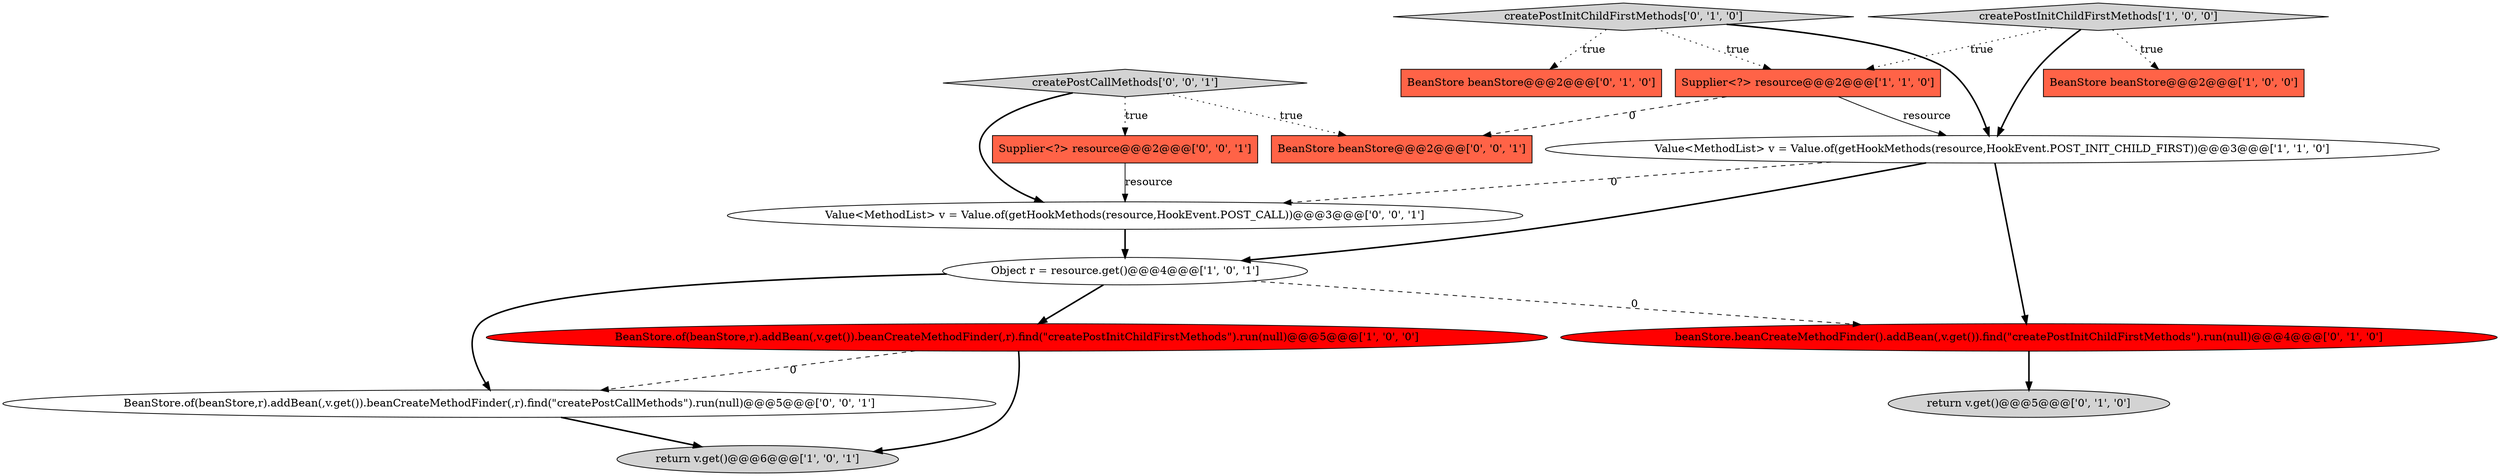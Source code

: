 digraph {
10 [style = filled, label = "createPostInitChildFirstMethods['0', '1', '0']", fillcolor = lightgray, shape = diamond image = "AAA0AAABBB2BBB"];
11 [style = filled, label = "createPostCallMethods['0', '0', '1']", fillcolor = lightgray, shape = diamond image = "AAA0AAABBB3BBB"];
2 [style = filled, label = "BeanStore.of(beanStore,r).addBean(,v.get()).beanCreateMethodFinder(,r).find(\"createPostInitChildFirstMethods\").run(null)@@@5@@@['1', '0', '0']", fillcolor = red, shape = ellipse image = "AAA1AAABBB1BBB"];
15 [style = filled, label = "BeanStore beanStore@@@2@@@['0', '0', '1']", fillcolor = tomato, shape = box image = "AAA0AAABBB3BBB"];
4 [style = filled, label = "createPostInitChildFirstMethods['1', '0', '0']", fillcolor = lightgray, shape = diamond image = "AAA0AAABBB1BBB"];
3 [style = filled, label = "return v.get()@@@6@@@['1', '0', '1']", fillcolor = lightgray, shape = ellipse image = "AAA0AAABBB1BBB"];
13 [style = filled, label = "BeanStore.of(beanStore,r).addBean(,v.get()).beanCreateMethodFinder(,r).find(\"createPostCallMethods\").run(null)@@@5@@@['0', '0', '1']", fillcolor = white, shape = ellipse image = "AAA0AAABBB3BBB"];
12 [style = filled, label = "Value<MethodList> v = Value.of(getHookMethods(resource,HookEvent.POST_CALL))@@@3@@@['0', '0', '1']", fillcolor = white, shape = ellipse image = "AAA0AAABBB3BBB"];
14 [style = filled, label = "Supplier<?> resource@@@2@@@['0', '0', '1']", fillcolor = tomato, shape = box image = "AAA0AAABBB3BBB"];
5 [style = filled, label = "Object r = resource.get()@@@4@@@['1', '0', '1']", fillcolor = white, shape = ellipse image = "AAA0AAABBB1BBB"];
7 [style = filled, label = "BeanStore beanStore@@@2@@@['0', '1', '0']", fillcolor = tomato, shape = box image = "AAA0AAABBB2BBB"];
8 [style = filled, label = "return v.get()@@@5@@@['0', '1', '0']", fillcolor = lightgray, shape = ellipse image = "AAA0AAABBB2BBB"];
9 [style = filled, label = "beanStore.beanCreateMethodFinder().addBean(,v.get()).find(\"createPostInitChildFirstMethods\").run(null)@@@4@@@['0', '1', '0']", fillcolor = red, shape = ellipse image = "AAA1AAABBB2BBB"];
6 [style = filled, label = "Supplier<?> resource@@@2@@@['1', '1', '0']", fillcolor = tomato, shape = box image = "AAA0AAABBB1BBB"];
0 [style = filled, label = "BeanStore beanStore@@@2@@@['1', '0', '0']", fillcolor = tomato, shape = box image = "AAA0AAABBB1BBB"];
1 [style = filled, label = "Value<MethodList> v = Value.of(getHookMethods(resource,HookEvent.POST_INIT_CHILD_FIRST))@@@3@@@['1', '1', '0']", fillcolor = white, shape = ellipse image = "AAA0AAABBB1BBB"];
1->5 [style = bold, label=""];
4->6 [style = dotted, label="true"];
10->6 [style = dotted, label="true"];
6->1 [style = solid, label="resource"];
12->5 [style = bold, label=""];
2->3 [style = bold, label=""];
4->0 [style = dotted, label="true"];
11->14 [style = dotted, label="true"];
14->12 [style = solid, label="resource"];
5->9 [style = dashed, label="0"];
11->12 [style = bold, label=""];
9->8 [style = bold, label=""];
1->9 [style = bold, label=""];
1->12 [style = dashed, label="0"];
5->2 [style = bold, label=""];
13->3 [style = bold, label=""];
6->15 [style = dashed, label="0"];
2->13 [style = dashed, label="0"];
5->13 [style = bold, label=""];
4->1 [style = bold, label=""];
11->15 [style = dotted, label="true"];
10->1 [style = bold, label=""];
10->7 [style = dotted, label="true"];
}
